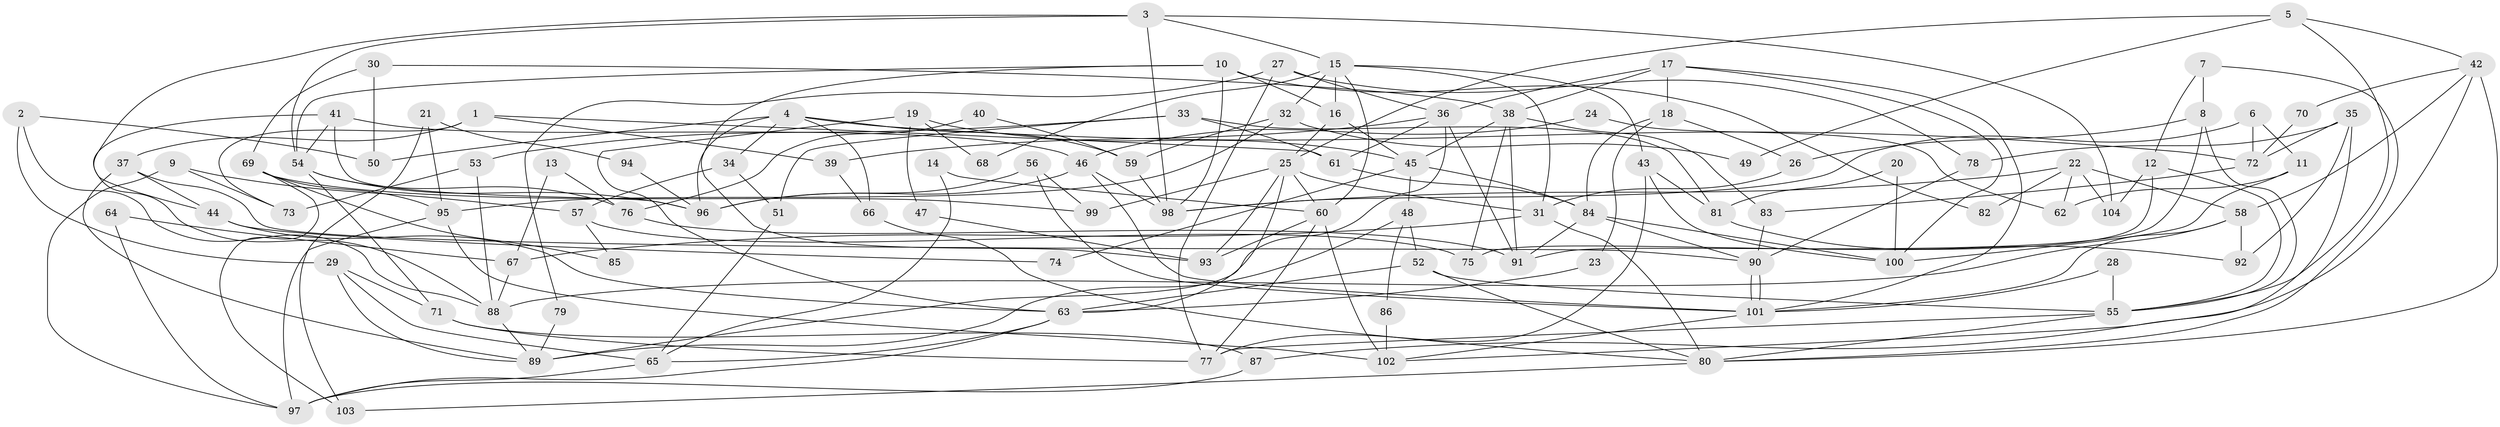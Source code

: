 // Generated by graph-tools (version 1.1) at 2025/26/03/09/25 03:26:22]
// undirected, 104 vertices, 208 edges
graph export_dot {
graph [start="1"]
  node [color=gray90,style=filled];
  1;
  2;
  3;
  4;
  5;
  6;
  7;
  8;
  9;
  10;
  11;
  12;
  13;
  14;
  15;
  16;
  17;
  18;
  19;
  20;
  21;
  22;
  23;
  24;
  25;
  26;
  27;
  28;
  29;
  30;
  31;
  32;
  33;
  34;
  35;
  36;
  37;
  38;
  39;
  40;
  41;
  42;
  43;
  44;
  45;
  46;
  47;
  48;
  49;
  50;
  51;
  52;
  53;
  54;
  55;
  56;
  57;
  58;
  59;
  60;
  61;
  62;
  63;
  64;
  65;
  66;
  67;
  68;
  69;
  70;
  71;
  72;
  73;
  74;
  75;
  76;
  77;
  78;
  79;
  80;
  81;
  82;
  83;
  84;
  85;
  86;
  87;
  88;
  89;
  90;
  91;
  92;
  93;
  94;
  95;
  96;
  97;
  98;
  99;
  100;
  101;
  102;
  103;
  104;
  1 -- 37;
  1 -- 39;
  1 -- 61;
  1 -- 73;
  2 -- 88;
  2 -- 29;
  2 -- 50;
  3 -- 54;
  3 -- 15;
  3 -- 44;
  3 -- 98;
  3 -- 104;
  4 -- 50;
  4 -- 96;
  4 -- 34;
  4 -- 59;
  4 -- 66;
  4 -- 72;
  5 -- 25;
  5 -- 42;
  5 -- 49;
  5 -- 55;
  6 -- 72;
  6 -- 98;
  6 -- 11;
  7 -- 8;
  7 -- 80;
  7 -- 12;
  8 -- 91;
  8 -- 26;
  8 -- 55;
  9 -- 57;
  9 -- 97;
  9 -- 73;
  10 -- 16;
  10 -- 98;
  10 -- 54;
  10 -- 82;
  10 -- 93;
  11 -- 100;
  11 -- 62;
  12 -- 55;
  12 -- 75;
  12 -- 104;
  13 -- 67;
  13 -- 76;
  14 -- 60;
  14 -- 65;
  15 -- 16;
  15 -- 32;
  15 -- 31;
  15 -- 43;
  15 -- 60;
  15 -- 68;
  16 -- 25;
  16 -- 45;
  17 -- 101;
  17 -- 100;
  17 -- 18;
  17 -- 36;
  17 -- 38;
  18 -- 84;
  18 -- 23;
  18 -- 26;
  19 -- 45;
  19 -- 63;
  19 -- 47;
  19 -- 68;
  20 -- 81;
  20 -- 100;
  21 -- 103;
  21 -- 95;
  21 -- 94;
  22 -- 98;
  22 -- 104;
  22 -- 58;
  22 -- 62;
  22 -- 82;
  23 -- 63;
  24 -- 46;
  24 -- 62;
  25 -- 31;
  25 -- 60;
  25 -- 63;
  25 -- 93;
  25 -- 99;
  26 -- 31;
  27 -- 77;
  27 -- 36;
  27 -- 78;
  27 -- 79;
  28 -- 101;
  28 -- 55;
  29 -- 89;
  29 -- 71;
  29 -- 65;
  30 -- 69;
  30 -- 38;
  30 -- 50;
  31 -- 80;
  31 -- 67;
  32 -- 59;
  32 -- 95;
  32 -- 49;
  33 -- 61;
  33 -- 53;
  33 -- 51;
  33 -- 81;
  34 -- 51;
  34 -- 57;
  35 -- 102;
  35 -- 78;
  35 -- 72;
  35 -- 92;
  36 -- 89;
  36 -- 39;
  36 -- 61;
  36 -- 91;
  37 -- 44;
  37 -- 90;
  37 -- 89;
  38 -- 83;
  38 -- 45;
  38 -- 75;
  38 -- 91;
  39 -- 66;
  40 -- 76;
  40 -- 59;
  41 -- 54;
  41 -- 88;
  41 -- 46;
  41 -- 96;
  42 -- 80;
  42 -- 58;
  42 -- 70;
  42 -- 87;
  43 -- 77;
  43 -- 81;
  43 -- 100;
  44 -- 63;
  44 -- 74;
  45 -- 84;
  45 -- 48;
  45 -- 74;
  46 -- 101;
  46 -- 96;
  46 -- 98;
  47 -- 93;
  48 -- 52;
  48 -- 86;
  48 -- 89;
  51 -- 65;
  52 -- 55;
  52 -- 63;
  52 -- 80;
  53 -- 73;
  53 -- 88;
  54 -- 96;
  54 -- 71;
  54 -- 76;
  55 -- 77;
  55 -- 80;
  56 -- 101;
  56 -- 96;
  56 -- 99;
  57 -- 75;
  57 -- 85;
  58 -- 92;
  58 -- 88;
  58 -- 101;
  59 -- 98;
  60 -- 93;
  60 -- 77;
  60 -- 102;
  61 -- 84;
  63 -- 97;
  63 -- 65;
  64 -- 67;
  64 -- 97;
  65 -- 97;
  66 -- 80;
  67 -- 88;
  69 -- 95;
  69 -- 99;
  69 -- 85;
  69 -- 103;
  70 -- 72;
  71 -- 77;
  71 -- 87;
  72 -- 83;
  76 -- 91;
  78 -- 90;
  79 -- 89;
  80 -- 103;
  81 -- 92;
  83 -- 90;
  84 -- 91;
  84 -- 90;
  84 -- 100;
  86 -- 102;
  87 -- 97;
  88 -- 89;
  90 -- 101;
  90 -- 101;
  94 -- 96;
  95 -- 102;
  95 -- 97;
  101 -- 102;
}
